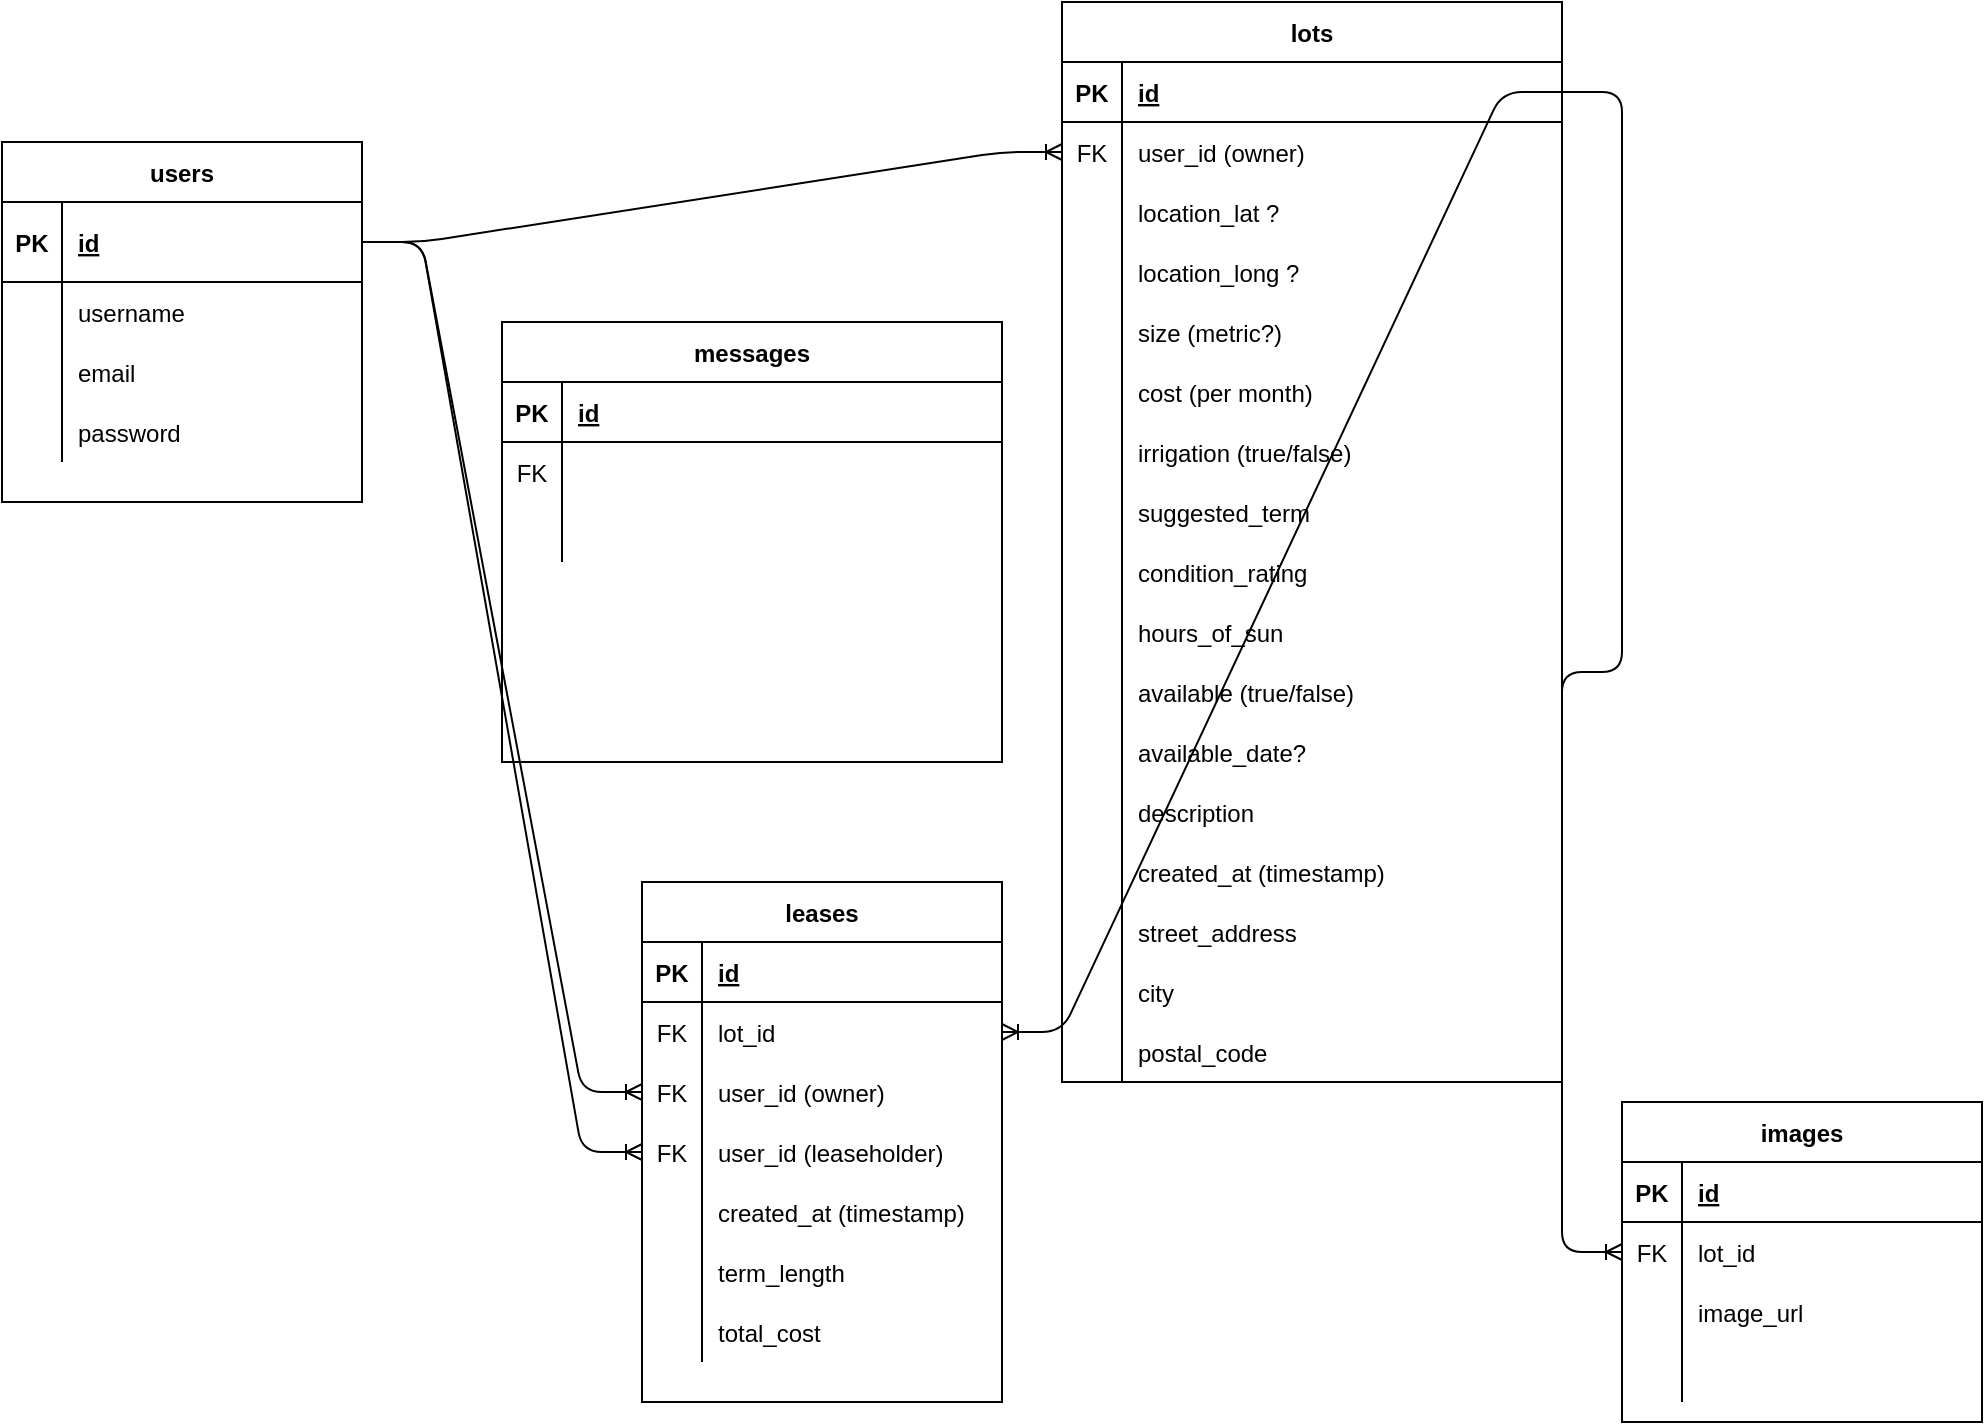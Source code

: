 <mxfile version="13.6.9" type="github">
  <diagram id="R2lEEEUBdFMjLlhIrx00" name="Page-1">
    <mxGraphModel dx="1975" dy="745" grid="1" gridSize="10" guides="1" tooltips="1" connect="1" arrows="1" fold="1" page="1" pageScale="1" pageWidth="850" pageHeight="1100" math="0" shadow="0" extFonts="Permanent Marker^https://fonts.googleapis.com/css?family=Permanent+Marker">
      <root>
        <mxCell id="0" />
        <mxCell id="1" parent="0" />
        <mxCell id="a0rwu356vrg9U6eMvAdR-112" value="" style="edgeStyle=entityRelationEdgeStyle;fontSize=12;html=1;endArrow=ERoneToMany;exitX=1;exitY=0.5;exitDx=0;exitDy=0;entryX=0;entryY=0.5;entryDx=0;entryDy=0;" parent="1" source="C-vyLk0tnHw3VtMMgP7b-3" target="a0rwu356vrg9U6eMvAdR-120" edge="1">
          <mxGeometry width="100" height="100" relative="1" as="geometry">
            <mxPoint x="340" y="490" as="sourcePoint" />
            <mxPoint x="260" y="380" as="targetPoint" />
          </mxGeometry>
        </mxCell>
        <mxCell id="a0rwu356vrg9U6eMvAdR-151" value="" style="edgeStyle=entityRelationEdgeStyle;fontSize=12;html=1;endArrow=ERoneToMany;exitX=1;exitY=0.5;exitDx=0;exitDy=0;" parent="1" source="C-vyLk0tnHw3VtMMgP7b-24" target="a0rwu356vrg9U6eMvAdR-141" edge="1">
          <mxGeometry width="100" height="100" relative="1" as="geometry">
            <mxPoint x="340" y="490" as="sourcePoint" />
            <mxPoint x="440" y="390" as="targetPoint" />
          </mxGeometry>
        </mxCell>
        <mxCell id="ce0OJSLuNJssaKW6J5mn-14" value="" style="edgeStyle=entityRelationEdgeStyle;fontSize=12;html=1;endArrow=ERoneToMany;entryX=0;entryY=0.5;entryDx=0;entryDy=0;" edge="1" parent="1" source="C-vyLk0tnHw3VtMMgP7b-24" target="ce0OJSLuNJssaKW6J5mn-5">
          <mxGeometry width="100" height="100" relative="1" as="geometry">
            <mxPoint x="500" y="60" as="sourcePoint" />
            <mxPoint x="470" y="410" as="targetPoint" />
          </mxGeometry>
        </mxCell>
        <mxCell id="C-vyLk0tnHw3VtMMgP7b-2" value="users" style="shape=table;startSize=30;container=1;collapsible=1;childLayout=tableLayout;fixedRows=1;rowLines=0;fontStyle=1;align=center;resizeLast=1;" parent="1" vertex="1">
          <mxGeometry x="-20" y="70" width="180" height="180" as="geometry" />
        </mxCell>
        <mxCell id="C-vyLk0tnHw3VtMMgP7b-3" value="" style="shape=partialRectangle;collapsible=0;dropTarget=0;pointerEvents=0;fillColor=none;points=[[0,0.5],[1,0.5]];portConstraint=eastwest;top=0;left=0;right=0;bottom=1;" parent="C-vyLk0tnHw3VtMMgP7b-2" vertex="1">
          <mxGeometry y="30" width="180" height="40" as="geometry" />
        </mxCell>
        <mxCell id="C-vyLk0tnHw3VtMMgP7b-4" value="PK" style="shape=partialRectangle;overflow=hidden;connectable=0;fillColor=none;top=0;left=0;bottom=0;right=0;fontStyle=1;" parent="C-vyLk0tnHw3VtMMgP7b-3" vertex="1">
          <mxGeometry width="30" height="40" as="geometry" />
        </mxCell>
        <mxCell id="C-vyLk0tnHw3VtMMgP7b-5" value="id" style="shape=partialRectangle;overflow=hidden;connectable=0;fillColor=none;top=0;left=0;bottom=0;right=0;align=left;spacingLeft=6;fontStyle=5;" parent="C-vyLk0tnHw3VtMMgP7b-3" vertex="1">
          <mxGeometry x="30" width="150" height="40" as="geometry" />
        </mxCell>
        <mxCell id="C-vyLk0tnHw3VtMMgP7b-6" value="" style="shape=partialRectangle;collapsible=0;dropTarget=0;pointerEvents=0;fillColor=none;points=[[0,0.5],[1,0.5]];portConstraint=eastwest;top=0;left=0;right=0;bottom=0;" parent="C-vyLk0tnHw3VtMMgP7b-2" vertex="1">
          <mxGeometry y="70" width="180" height="30" as="geometry" />
        </mxCell>
        <mxCell id="C-vyLk0tnHw3VtMMgP7b-7" value="" style="shape=partialRectangle;overflow=hidden;connectable=0;fillColor=none;top=0;left=0;bottom=0;right=0;" parent="C-vyLk0tnHw3VtMMgP7b-6" vertex="1">
          <mxGeometry width="30" height="30" as="geometry" />
        </mxCell>
        <mxCell id="C-vyLk0tnHw3VtMMgP7b-8" value="username" style="shape=partialRectangle;overflow=hidden;connectable=0;fillColor=none;top=0;left=0;bottom=0;right=0;align=left;spacingLeft=6;" parent="C-vyLk0tnHw3VtMMgP7b-6" vertex="1">
          <mxGeometry x="30" width="150" height="30" as="geometry" />
        </mxCell>
        <mxCell id="C-vyLk0tnHw3VtMMgP7b-9" value="" style="shape=partialRectangle;collapsible=0;dropTarget=0;pointerEvents=0;fillColor=none;points=[[0,0.5],[1,0.5]];portConstraint=eastwest;top=0;left=0;right=0;bottom=0;" parent="C-vyLk0tnHw3VtMMgP7b-2" vertex="1">
          <mxGeometry y="100" width="180" height="30" as="geometry" />
        </mxCell>
        <mxCell id="C-vyLk0tnHw3VtMMgP7b-10" value="" style="shape=partialRectangle;overflow=hidden;connectable=0;fillColor=none;top=0;left=0;bottom=0;right=0;" parent="C-vyLk0tnHw3VtMMgP7b-9" vertex="1">
          <mxGeometry width="30" height="30" as="geometry" />
        </mxCell>
        <mxCell id="C-vyLk0tnHw3VtMMgP7b-11" value="email" style="shape=partialRectangle;overflow=hidden;connectable=0;fillColor=none;top=0;left=0;bottom=0;right=0;align=left;spacingLeft=6;" parent="C-vyLk0tnHw3VtMMgP7b-9" vertex="1">
          <mxGeometry x="30" width="150" height="30" as="geometry" />
        </mxCell>
        <mxCell id="a0rwu356vrg9U6eMvAdR-1" value="" style="shape=partialRectangle;collapsible=0;dropTarget=0;pointerEvents=0;fillColor=none;points=[[0,0.5],[1,0.5]];portConstraint=eastwest;top=0;left=0;right=0;bottom=0;" parent="C-vyLk0tnHw3VtMMgP7b-2" vertex="1">
          <mxGeometry y="130" width="180" height="30" as="geometry" />
        </mxCell>
        <mxCell id="a0rwu356vrg9U6eMvAdR-2" value="" style="shape=partialRectangle;overflow=hidden;connectable=0;fillColor=none;top=0;left=0;bottom=0;right=0;" parent="a0rwu356vrg9U6eMvAdR-1" vertex="1">
          <mxGeometry width="30" height="30" as="geometry" />
        </mxCell>
        <mxCell id="a0rwu356vrg9U6eMvAdR-3" value="password" style="shape=partialRectangle;overflow=hidden;connectable=0;fillColor=none;top=0;left=0;bottom=0;right=0;align=left;spacingLeft=6;" parent="a0rwu356vrg9U6eMvAdR-1" vertex="1">
          <mxGeometry x="30" width="150" height="30" as="geometry" />
        </mxCell>
        <mxCell id="ce0OJSLuNJssaKW6J5mn-21" value="" style="edgeStyle=entityRelationEdgeStyle;fontSize=12;html=1;endArrow=ERoneToMany;exitX=1;exitY=0.5;exitDx=0;exitDy=0;" edge="1" parent="1" source="C-vyLk0tnHw3VtMMgP7b-3" target="a0rwu356vrg9U6eMvAdR-144">
          <mxGeometry width="100" height="100" relative="1" as="geometry">
            <mxPoint x="470" y="55" as="sourcePoint" />
            <mxPoint x="360" y="635" as="targetPoint" />
          </mxGeometry>
        </mxCell>
        <mxCell id="ce0OJSLuNJssaKW6J5mn-22" value="" style="edgeStyle=entityRelationEdgeStyle;fontSize=12;html=1;endArrow=ERoneToMany;entryX=0;entryY=0.5;entryDx=0;entryDy=0;" edge="1" parent="1" source="C-vyLk0tnHw3VtMMgP7b-3" target="a0rwu356vrg9U6eMvAdR-147">
          <mxGeometry width="100" height="100" relative="1" as="geometry">
            <mxPoint x="470" y="85" as="sourcePoint" />
            <mxPoint x="570" y="615" as="targetPoint" />
          </mxGeometry>
        </mxCell>
        <mxCell id="ce0OJSLuNJssaKW6J5mn-1" value="images" style="shape=table;startSize=30;container=1;collapsible=1;childLayout=tableLayout;fixedRows=1;rowLines=0;fontStyle=1;align=center;resizeLast=1;" vertex="1" parent="1">
          <mxGeometry x="790" y="550" width="180" height="160" as="geometry" />
        </mxCell>
        <mxCell id="ce0OJSLuNJssaKW6J5mn-2" value="" style="shape=partialRectangle;collapsible=0;dropTarget=0;pointerEvents=0;fillColor=none;top=0;left=0;bottom=1;right=0;points=[[0,0.5],[1,0.5]];portConstraint=eastwest;" vertex="1" parent="ce0OJSLuNJssaKW6J5mn-1">
          <mxGeometry y="30" width="180" height="30" as="geometry" />
        </mxCell>
        <mxCell id="ce0OJSLuNJssaKW6J5mn-3" value="PK" style="shape=partialRectangle;connectable=0;fillColor=none;top=0;left=0;bottom=0;right=0;fontStyle=1;overflow=hidden;" vertex="1" parent="ce0OJSLuNJssaKW6J5mn-2">
          <mxGeometry width="30" height="30" as="geometry" />
        </mxCell>
        <mxCell id="ce0OJSLuNJssaKW6J5mn-4" value="id" style="shape=partialRectangle;connectable=0;fillColor=none;top=0;left=0;bottom=0;right=0;align=left;spacingLeft=6;fontStyle=5;overflow=hidden;" vertex="1" parent="ce0OJSLuNJssaKW6J5mn-2">
          <mxGeometry x="30" width="150" height="30" as="geometry" />
        </mxCell>
        <mxCell id="ce0OJSLuNJssaKW6J5mn-5" value="" style="shape=partialRectangle;collapsible=0;dropTarget=0;pointerEvents=0;fillColor=none;top=0;left=0;bottom=0;right=0;points=[[0,0.5],[1,0.5]];portConstraint=eastwest;" vertex="1" parent="ce0OJSLuNJssaKW6J5mn-1">
          <mxGeometry y="60" width="180" height="30" as="geometry" />
        </mxCell>
        <mxCell id="ce0OJSLuNJssaKW6J5mn-6" value="FK" style="shape=partialRectangle;connectable=0;fillColor=none;top=0;left=0;bottom=0;right=0;editable=1;overflow=hidden;" vertex="1" parent="ce0OJSLuNJssaKW6J5mn-5">
          <mxGeometry width="30" height="30" as="geometry" />
        </mxCell>
        <mxCell id="ce0OJSLuNJssaKW6J5mn-7" value="lot_id" style="shape=partialRectangle;connectable=0;fillColor=none;top=0;left=0;bottom=0;right=0;align=left;spacingLeft=6;overflow=hidden;" vertex="1" parent="ce0OJSLuNJssaKW6J5mn-5">
          <mxGeometry x="30" width="150" height="30" as="geometry" />
        </mxCell>
        <mxCell id="ce0OJSLuNJssaKW6J5mn-8" value="" style="shape=partialRectangle;collapsible=0;dropTarget=0;pointerEvents=0;fillColor=none;top=0;left=0;bottom=0;right=0;points=[[0,0.5],[1,0.5]];portConstraint=eastwest;" vertex="1" parent="ce0OJSLuNJssaKW6J5mn-1">
          <mxGeometry y="90" width="180" height="30" as="geometry" />
        </mxCell>
        <mxCell id="ce0OJSLuNJssaKW6J5mn-9" value="" style="shape=partialRectangle;connectable=0;fillColor=none;top=0;left=0;bottom=0;right=0;editable=1;overflow=hidden;" vertex="1" parent="ce0OJSLuNJssaKW6J5mn-8">
          <mxGeometry width="30" height="30" as="geometry" />
        </mxCell>
        <mxCell id="ce0OJSLuNJssaKW6J5mn-10" value="image_url" style="shape=partialRectangle;connectable=0;fillColor=none;top=0;left=0;bottom=0;right=0;align=left;spacingLeft=6;overflow=hidden;" vertex="1" parent="ce0OJSLuNJssaKW6J5mn-8">
          <mxGeometry x="30" width="150" height="30" as="geometry" />
        </mxCell>
        <mxCell id="ce0OJSLuNJssaKW6J5mn-11" value="" style="shape=partialRectangle;collapsible=0;dropTarget=0;pointerEvents=0;fillColor=none;top=0;left=0;bottom=0;right=0;points=[[0,0.5],[1,0.5]];portConstraint=eastwest;" vertex="1" parent="ce0OJSLuNJssaKW6J5mn-1">
          <mxGeometry y="120" width="180" height="30" as="geometry" />
        </mxCell>
        <mxCell id="ce0OJSLuNJssaKW6J5mn-12" value="" style="shape=partialRectangle;connectable=0;fillColor=none;top=0;left=0;bottom=0;right=0;editable=1;overflow=hidden;" vertex="1" parent="ce0OJSLuNJssaKW6J5mn-11">
          <mxGeometry width="30" height="30" as="geometry" />
        </mxCell>
        <mxCell id="ce0OJSLuNJssaKW6J5mn-13" value="" style="shape=partialRectangle;connectable=0;fillColor=none;top=0;left=0;bottom=0;right=0;align=left;spacingLeft=6;overflow=hidden;" vertex="1" parent="ce0OJSLuNJssaKW6J5mn-11">
          <mxGeometry x="30" width="150" height="30" as="geometry" />
        </mxCell>
        <mxCell id="C-vyLk0tnHw3VtMMgP7b-23" value="lots" style="shape=table;startSize=30;container=1;collapsible=1;childLayout=tableLayout;fixedRows=1;rowLines=0;fontStyle=1;align=center;resizeLast=1;" parent="1" vertex="1">
          <mxGeometry x="510" width="250" height="540" as="geometry" />
        </mxCell>
        <mxCell id="C-vyLk0tnHw3VtMMgP7b-24" value="" style="shape=partialRectangle;collapsible=0;dropTarget=0;pointerEvents=0;fillColor=none;points=[[0,0.5],[1,0.5]];portConstraint=eastwest;top=0;left=0;right=0;bottom=1;" parent="C-vyLk0tnHw3VtMMgP7b-23" vertex="1">
          <mxGeometry y="30" width="250" height="30" as="geometry" />
        </mxCell>
        <mxCell id="C-vyLk0tnHw3VtMMgP7b-25" value="PK" style="shape=partialRectangle;overflow=hidden;connectable=0;fillColor=none;top=0;left=0;bottom=0;right=0;fontStyle=1;" parent="C-vyLk0tnHw3VtMMgP7b-24" vertex="1">
          <mxGeometry width="30" height="30" as="geometry" />
        </mxCell>
        <mxCell id="C-vyLk0tnHw3VtMMgP7b-26" value="id" style="shape=partialRectangle;overflow=hidden;connectable=0;fillColor=none;top=0;left=0;bottom=0;right=0;align=left;spacingLeft=6;fontStyle=5;" parent="C-vyLk0tnHw3VtMMgP7b-24" vertex="1">
          <mxGeometry x="30" width="220" height="30" as="geometry" />
        </mxCell>
        <mxCell id="a0rwu356vrg9U6eMvAdR-120" style="shape=partialRectangle;collapsible=0;dropTarget=0;pointerEvents=0;fillColor=none;points=[[0,0.5],[1,0.5]];portConstraint=eastwest;top=0;left=0;right=0;bottom=0;" parent="C-vyLk0tnHw3VtMMgP7b-23" vertex="1">
          <mxGeometry y="60" width="250" height="30" as="geometry" />
        </mxCell>
        <mxCell id="a0rwu356vrg9U6eMvAdR-121" value="FK" style="shape=partialRectangle;overflow=hidden;connectable=0;fillColor=none;top=0;left=0;bottom=0;right=0;" parent="a0rwu356vrg9U6eMvAdR-120" vertex="1">
          <mxGeometry width="30" height="30" as="geometry" />
        </mxCell>
        <mxCell id="a0rwu356vrg9U6eMvAdR-122" value="user_id (owner)" style="shape=partialRectangle;overflow=hidden;connectable=0;fillColor=none;top=0;left=0;bottom=0;right=0;align=left;spacingLeft=6;" parent="a0rwu356vrg9U6eMvAdR-120" vertex="1">
          <mxGeometry x="30" width="220" height="30" as="geometry" />
        </mxCell>
        <mxCell id="C-vyLk0tnHw3VtMMgP7b-27" value="" style="shape=partialRectangle;collapsible=0;dropTarget=0;pointerEvents=0;fillColor=none;points=[[0,0.5],[1,0.5]];portConstraint=eastwest;top=0;left=0;right=0;bottom=0;" parent="C-vyLk0tnHw3VtMMgP7b-23" vertex="1">
          <mxGeometry y="90" width="250" height="30" as="geometry" />
        </mxCell>
        <mxCell id="C-vyLk0tnHw3VtMMgP7b-28" value="" style="shape=partialRectangle;overflow=hidden;connectable=0;fillColor=none;top=0;left=0;bottom=0;right=0;" parent="C-vyLk0tnHw3VtMMgP7b-27" vertex="1">
          <mxGeometry width="30" height="30" as="geometry" />
        </mxCell>
        <mxCell id="C-vyLk0tnHw3VtMMgP7b-29" value="location_lat ?" style="shape=partialRectangle;overflow=hidden;connectable=0;fillColor=none;top=0;left=0;bottom=0;right=0;align=left;spacingLeft=6;" parent="C-vyLk0tnHw3VtMMgP7b-27" vertex="1">
          <mxGeometry x="30" width="220" height="30" as="geometry" />
        </mxCell>
        <mxCell id="a0rwu356vrg9U6eMvAdR-4" value="" style="shape=partialRectangle;collapsible=0;dropTarget=0;pointerEvents=0;fillColor=none;points=[[0,0.5],[1,0.5]];portConstraint=eastwest;top=0;left=0;right=0;bottom=0;" parent="C-vyLk0tnHw3VtMMgP7b-23" vertex="1">
          <mxGeometry y="120" width="250" height="30" as="geometry" />
        </mxCell>
        <mxCell id="a0rwu356vrg9U6eMvAdR-5" value="" style="shape=partialRectangle;overflow=hidden;connectable=0;fillColor=none;top=0;left=0;bottom=0;right=0;" parent="a0rwu356vrg9U6eMvAdR-4" vertex="1">
          <mxGeometry width="30" height="30" as="geometry" />
        </mxCell>
        <mxCell id="a0rwu356vrg9U6eMvAdR-6" value="location_long ?" style="shape=partialRectangle;overflow=hidden;connectable=0;fillColor=none;top=0;left=0;bottom=0;right=0;align=left;spacingLeft=6;" parent="a0rwu356vrg9U6eMvAdR-4" vertex="1">
          <mxGeometry x="30" width="220" height="30" as="geometry" />
        </mxCell>
        <mxCell id="a0rwu356vrg9U6eMvAdR-7" value="" style="shape=partialRectangle;collapsible=0;dropTarget=0;pointerEvents=0;fillColor=none;points=[[0,0.5],[1,0.5]];portConstraint=eastwest;top=0;left=0;right=0;bottom=0;" parent="C-vyLk0tnHw3VtMMgP7b-23" vertex="1">
          <mxGeometry y="150" width="250" height="30" as="geometry" />
        </mxCell>
        <mxCell id="a0rwu356vrg9U6eMvAdR-8" value="" style="shape=partialRectangle;overflow=hidden;connectable=0;fillColor=none;top=0;left=0;bottom=0;right=0;" parent="a0rwu356vrg9U6eMvAdR-7" vertex="1">
          <mxGeometry width="30" height="30" as="geometry" />
        </mxCell>
        <mxCell id="a0rwu356vrg9U6eMvAdR-9" value="size (metric?)" style="shape=partialRectangle;overflow=hidden;connectable=0;fillColor=none;top=0;left=0;bottom=0;right=0;align=left;spacingLeft=6;" parent="a0rwu356vrg9U6eMvAdR-7" vertex="1">
          <mxGeometry x="30" width="220" height="30" as="geometry" />
        </mxCell>
        <mxCell id="a0rwu356vrg9U6eMvAdR-10" value="" style="shape=partialRectangle;collapsible=0;dropTarget=0;pointerEvents=0;fillColor=none;points=[[0,0.5],[1,0.5]];portConstraint=eastwest;top=0;left=0;right=0;bottom=0;" parent="C-vyLk0tnHw3VtMMgP7b-23" vertex="1">
          <mxGeometry y="180" width="250" height="30" as="geometry" />
        </mxCell>
        <mxCell id="a0rwu356vrg9U6eMvAdR-11" value="" style="shape=partialRectangle;overflow=hidden;connectable=0;fillColor=none;top=0;left=0;bottom=0;right=0;" parent="a0rwu356vrg9U6eMvAdR-10" vertex="1">
          <mxGeometry width="30" height="30" as="geometry" />
        </mxCell>
        <mxCell id="a0rwu356vrg9U6eMvAdR-12" value="cost (per month)" style="shape=partialRectangle;overflow=hidden;connectable=0;fillColor=none;top=0;left=0;bottom=0;right=0;align=left;spacingLeft=6;" parent="a0rwu356vrg9U6eMvAdR-10" vertex="1">
          <mxGeometry x="30" width="220" height="30" as="geometry" />
        </mxCell>
        <mxCell id="a0rwu356vrg9U6eMvAdR-13" value="" style="shape=partialRectangle;collapsible=0;dropTarget=0;pointerEvents=0;fillColor=none;points=[[0,0.5],[1,0.5]];portConstraint=eastwest;top=0;left=0;right=0;bottom=0;" parent="C-vyLk0tnHw3VtMMgP7b-23" vertex="1">
          <mxGeometry y="210" width="250" height="30" as="geometry" />
        </mxCell>
        <mxCell id="a0rwu356vrg9U6eMvAdR-14" value="" style="shape=partialRectangle;overflow=hidden;connectable=0;fillColor=none;top=0;left=0;bottom=0;right=0;" parent="a0rwu356vrg9U6eMvAdR-13" vertex="1">
          <mxGeometry width="30" height="30" as="geometry" />
        </mxCell>
        <mxCell id="a0rwu356vrg9U6eMvAdR-15" value="irrigation (true/false)" style="shape=partialRectangle;overflow=hidden;connectable=0;fillColor=none;top=0;left=0;bottom=0;right=0;align=left;spacingLeft=6;" parent="a0rwu356vrg9U6eMvAdR-13" vertex="1">
          <mxGeometry x="30" width="220" height="30" as="geometry" />
        </mxCell>
        <mxCell id="a0rwu356vrg9U6eMvAdR-16" value="" style="shape=partialRectangle;collapsible=0;dropTarget=0;pointerEvents=0;fillColor=none;points=[[0,0.5],[1,0.5]];portConstraint=eastwest;top=0;left=0;right=0;bottom=0;" parent="C-vyLk0tnHw3VtMMgP7b-23" vertex="1">
          <mxGeometry y="240" width="250" height="30" as="geometry" />
        </mxCell>
        <mxCell id="a0rwu356vrg9U6eMvAdR-17" value="" style="shape=partialRectangle;overflow=hidden;connectable=0;fillColor=none;top=0;left=0;bottom=0;right=0;" parent="a0rwu356vrg9U6eMvAdR-16" vertex="1">
          <mxGeometry width="30" height="30" as="geometry" />
        </mxCell>
        <mxCell id="a0rwu356vrg9U6eMvAdR-18" value="suggested_term" style="shape=partialRectangle;overflow=hidden;connectable=0;fillColor=none;top=0;left=0;bottom=0;right=0;align=left;spacingLeft=6;" parent="a0rwu356vrg9U6eMvAdR-16" vertex="1">
          <mxGeometry x="30" width="220" height="30" as="geometry" />
        </mxCell>
        <mxCell id="a0rwu356vrg9U6eMvAdR-85" value="" style="shape=partialRectangle;collapsible=0;dropTarget=0;pointerEvents=0;fillColor=none;points=[[0,0.5],[1,0.5]];portConstraint=eastwest;top=0;left=0;right=0;bottom=0;" parent="C-vyLk0tnHw3VtMMgP7b-23" vertex="1">
          <mxGeometry y="270" width="250" height="30" as="geometry" />
        </mxCell>
        <mxCell id="a0rwu356vrg9U6eMvAdR-86" value="" style="shape=partialRectangle;overflow=hidden;connectable=0;fillColor=none;top=0;left=0;bottom=0;right=0;" parent="a0rwu356vrg9U6eMvAdR-85" vertex="1">
          <mxGeometry width="30" height="30" as="geometry" />
        </mxCell>
        <mxCell id="a0rwu356vrg9U6eMvAdR-87" value="condition_rating" style="shape=partialRectangle;overflow=hidden;connectable=0;fillColor=none;top=0;left=0;bottom=0;right=0;align=left;spacingLeft=6;" parent="a0rwu356vrg9U6eMvAdR-85" vertex="1">
          <mxGeometry x="30" width="220" height="30" as="geometry" />
        </mxCell>
        <mxCell id="a0rwu356vrg9U6eMvAdR-88" value="" style="shape=partialRectangle;collapsible=0;dropTarget=0;pointerEvents=0;fillColor=none;points=[[0,0.5],[1,0.5]];portConstraint=eastwest;top=0;left=0;right=0;bottom=0;" parent="C-vyLk0tnHw3VtMMgP7b-23" vertex="1">
          <mxGeometry y="300" width="250" height="30" as="geometry" />
        </mxCell>
        <mxCell id="a0rwu356vrg9U6eMvAdR-89" value="" style="shape=partialRectangle;overflow=hidden;connectable=0;fillColor=none;top=0;left=0;bottom=0;right=0;" parent="a0rwu356vrg9U6eMvAdR-88" vertex="1">
          <mxGeometry width="30" height="30" as="geometry" />
        </mxCell>
        <mxCell id="a0rwu356vrg9U6eMvAdR-90" value="hours_of_sun" style="shape=partialRectangle;overflow=hidden;connectable=0;fillColor=none;top=0;left=0;bottom=0;right=0;align=left;spacingLeft=6;" parent="a0rwu356vrg9U6eMvAdR-88" vertex="1">
          <mxGeometry x="30" width="220" height="30" as="geometry" />
        </mxCell>
        <mxCell id="a0rwu356vrg9U6eMvAdR-116" style="shape=partialRectangle;collapsible=0;dropTarget=0;pointerEvents=0;fillColor=none;points=[[0,0.5],[1,0.5]];portConstraint=eastwest;top=0;left=0;right=0;bottom=0;" parent="C-vyLk0tnHw3VtMMgP7b-23" vertex="1">
          <mxGeometry y="330" width="250" height="30" as="geometry" />
        </mxCell>
        <mxCell id="a0rwu356vrg9U6eMvAdR-117" style="shape=partialRectangle;overflow=hidden;connectable=0;fillColor=none;top=0;left=0;bottom=0;right=0;" parent="a0rwu356vrg9U6eMvAdR-116" vertex="1">
          <mxGeometry width="30" height="30" as="geometry" />
        </mxCell>
        <mxCell id="a0rwu356vrg9U6eMvAdR-118" value="available (true/false)" style="shape=partialRectangle;overflow=hidden;connectable=0;fillColor=none;top=0;left=0;bottom=0;right=0;align=left;spacingLeft=6;" parent="a0rwu356vrg9U6eMvAdR-116" vertex="1">
          <mxGeometry x="30" width="220" height="30" as="geometry" />
        </mxCell>
        <mxCell id="ce0OJSLuNJssaKW6J5mn-18" style="shape=partialRectangle;collapsible=0;dropTarget=0;pointerEvents=0;fillColor=none;points=[[0,0.5],[1,0.5]];portConstraint=eastwest;top=0;left=0;right=0;bottom=0;" vertex="1" parent="C-vyLk0tnHw3VtMMgP7b-23">
          <mxGeometry y="360" width="250" height="30" as="geometry" />
        </mxCell>
        <mxCell id="ce0OJSLuNJssaKW6J5mn-19" style="shape=partialRectangle;overflow=hidden;connectable=0;fillColor=none;top=0;left=0;bottom=0;right=0;" vertex="1" parent="ce0OJSLuNJssaKW6J5mn-18">
          <mxGeometry width="30" height="30" as="geometry" />
        </mxCell>
        <mxCell id="ce0OJSLuNJssaKW6J5mn-20" value="available_date?" style="shape=partialRectangle;overflow=hidden;connectable=0;fillColor=none;top=0;left=0;bottom=0;right=0;align=left;spacingLeft=6;" vertex="1" parent="ce0OJSLuNJssaKW6J5mn-18">
          <mxGeometry x="30" width="220" height="30" as="geometry" />
        </mxCell>
        <mxCell id="a0rwu356vrg9U6eMvAdR-109" style="shape=partialRectangle;collapsible=0;dropTarget=0;pointerEvents=0;fillColor=none;points=[[0,0.5],[1,0.5]];portConstraint=eastwest;top=0;left=0;right=0;bottom=0;" parent="C-vyLk0tnHw3VtMMgP7b-23" vertex="1">
          <mxGeometry y="390" width="250" height="30" as="geometry" />
        </mxCell>
        <mxCell id="a0rwu356vrg9U6eMvAdR-110" style="shape=partialRectangle;overflow=hidden;connectable=0;fillColor=none;top=0;left=0;bottom=0;right=0;" parent="a0rwu356vrg9U6eMvAdR-109" vertex="1">
          <mxGeometry width="30" height="30" as="geometry" />
        </mxCell>
        <mxCell id="a0rwu356vrg9U6eMvAdR-111" value="description" style="shape=partialRectangle;overflow=hidden;connectable=0;fillColor=none;top=0;left=0;bottom=0;right=0;align=left;spacingLeft=6;" parent="a0rwu356vrg9U6eMvAdR-109" vertex="1">
          <mxGeometry x="30" width="220" height="30" as="geometry" />
        </mxCell>
        <mxCell id="a0rwu356vrg9U6eMvAdR-91" value="" style="shape=partialRectangle;collapsible=0;dropTarget=0;pointerEvents=0;fillColor=none;points=[[0,0.5],[1,0.5]];portConstraint=eastwest;top=0;left=0;right=0;bottom=0;" parent="C-vyLk0tnHw3VtMMgP7b-23" vertex="1">
          <mxGeometry y="420" width="250" height="30" as="geometry" />
        </mxCell>
        <mxCell id="a0rwu356vrg9U6eMvAdR-92" value="" style="shape=partialRectangle;overflow=hidden;connectable=0;fillColor=none;top=0;left=0;bottom=0;right=0;" parent="a0rwu356vrg9U6eMvAdR-91" vertex="1">
          <mxGeometry width="30" height="30" as="geometry" />
        </mxCell>
        <mxCell id="a0rwu356vrg9U6eMvAdR-93" value="created_at (timestamp)" style="shape=partialRectangle;overflow=hidden;connectable=0;fillColor=none;top=0;left=0;bottom=0;right=0;align=left;spacingLeft=6;" parent="a0rwu356vrg9U6eMvAdR-91" vertex="1">
          <mxGeometry x="30" width="220" height="30" as="geometry" />
        </mxCell>
        <mxCell id="ce0OJSLuNJssaKW6J5mn-15" style="shape=partialRectangle;collapsible=0;dropTarget=0;pointerEvents=0;fillColor=none;points=[[0,0.5],[1,0.5]];portConstraint=eastwest;top=0;left=0;right=0;bottom=0;" vertex="1" parent="C-vyLk0tnHw3VtMMgP7b-23">
          <mxGeometry y="450" width="250" height="30" as="geometry" />
        </mxCell>
        <mxCell id="ce0OJSLuNJssaKW6J5mn-16" style="shape=partialRectangle;overflow=hidden;connectable=0;fillColor=none;top=0;left=0;bottom=0;right=0;" vertex="1" parent="ce0OJSLuNJssaKW6J5mn-15">
          <mxGeometry width="30" height="30" as="geometry" />
        </mxCell>
        <mxCell id="ce0OJSLuNJssaKW6J5mn-17" value="street_address" style="shape=partialRectangle;overflow=hidden;connectable=0;fillColor=none;top=0;left=0;bottom=0;right=0;align=left;spacingLeft=6;" vertex="1" parent="ce0OJSLuNJssaKW6J5mn-15">
          <mxGeometry x="30" width="220" height="30" as="geometry" />
        </mxCell>
        <mxCell id="a0rwu356vrg9U6eMvAdR-94" value="" style="shape=partialRectangle;collapsible=0;dropTarget=0;pointerEvents=0;fillColor=none;points=[[0,0.5],[1,0.5]];portConstraint=eastwest;top=0;left=0;right=0;bottom=0;" parent="C-vyLk0tnHw3VtMMgP7b-23" vertex="1">
          <mxGeometry y="480" width="250" height="30" as="geometry" />
        </mxCell>
        <mxCell id="a0rwu356vrg9U6eMvAdR-95" value="" style="shape=partialRectangle;overflow=hidden;connectable=0;fillColor=none;top=0;left=0;bottom=0;right=0;" parent="a0rwu356vrg9U6eMvAdR-94" vertex="1">
          <mxGeometry width="30" height="30" as="geometry" />
        </mxCell>
        <mxCell id="a0rwu356vrg9U6eMvAdR-96" value="city" style="shape=partialRectangle;overflow=hidden;connectable=0;fillColor=none;top=0;left=0;bottom=0;right=0;align=left;spacingLeft=6;" parent="a0rwu356vrg9U6eMvAdR-94" vertex="1">
          <mxGeometry x="30" width="220" height="30" as="geometry" />
        </mxCell>
        <mxCell id="a0rwu356vrg9U6eMvAdR-97" value="" style="shape=partialRectangle;collapsible=0;dropTarget=0;pointerEvents=0;fillColor=none;points=[[0,0.5],[1,0.5]];portConstraint=eastwest;top=0;left=0;right=0;bottom=0;" parent="C-vyLk0tnHw3VtMMgP7b-23" vertex="1">
          <mxGeometry y="510" width="250" height="30" as="geometry" />
        </mxCell>
        <mxCell id="a0rwu356vrg9U6eMvAdR-98" value="" style="shape=partialRectangle;overflow=hidden;connectable=0;fillColor=none;top=0;left=0;bottom=0;right=0;" parent="a0rwu356vrg9U6eMvAdR-97" vertex="1">
          <mxGeometry width="30" height="30" as="geometry" />
        </mxCell>
        <mxCell id="a0rwu356vrg9U6eMvAdR-99" value="postal_code" style="shape=partialRectangle;overflow=hidden;connectable=0;fillColor=none;top=0;left=0;bottom=0;right=0;align=left;spacingLeft=6;" parent="a0rwu356vrg9U6eMvAdR-97" vertex="1">
          <mxGeometry x="30" width="220" height="30" as="geometry" />
        </mxCell>
        <mxCell id="C-vyLk0tnHw3VtMMgP7b-13" value="messages" style="shape=table;startSize=30;container=1;collapsible=1;childLayout=tableLayout;fixedRows=1;rowLines=0;fontStyle=1;align=center;resizeLast=1;" parent="1" vertex="1">
          <mxGeometry x="230" y="160" width="250" height="220" as="geometry" />
        </mxCell>
        <mxCell id="C-vyLk0tnHw3VtMMgP7b-14" value="" style="shape=partialRectangle;collapsible=0;dropTarget=0;pointerEvents=0;fillColor=none;points=[[0,0.5],[1,0.5]];portConstraint=eastwest;top=0;left=0;right=0;bottom=1;" parent="C-vyLk0tnHw3VtMMgP7b-13" vertex="1">
          <mxGeometry y="30" width="250" height="30" as="geometry" />
        </mxCell>
        <mxCell id="C-vyLk0tnHw3VtMMgP7b-15" value="PK" style="shape=partialRectangle;overflow=hidden;connectable=0;fillColor=none;top=0;left=0;bottom=0;right=0;fontStyle=1;" parent="C-vyLk0tnHw3VtMMgP7b-14" vertex="1">
          <mxGeometry width="30" height="30" as="geometry" />
        </mxCell>
        <mxCell id="C-vyLk0tnHw3VtMMgP7b-16" value="id" style="shape=partialRectangle;overflow=hidden;connectable=0;fillColor=none;top=0;left=0;bottom=0;right=0;align=left;spacingLeft=6;fontStyle=5;" parent="C-vyLk0tnHw3VtMMgP7b-14" vertex="1">
          <mxGeometry x="30" width="220" height="30" as="geometry" />
        </mxCell>
        <mxCell id="C-vyLk0tnHw3VtMMgP7b-17" value="" style="shape=partialRectangle;collapsible=0;dropTarget=0;pointerEvents=0;fillColor=none;points=[[0,0.5],[1,0.5]];portConstraint=eastwest;top=0;left=0;right=0;bottom=0;" parent="C-vyLk0tnHw3VtMMgP7b-13" vertex="1">
          <mxGeometry y="60" width="250" height="30" as="geometry" />
        </mxCell>
        <mxCell id="C-vyLk0tnHw3VtMMgP7b-18" value="FK" style="shape=partialRectangle;overflow=hidden;connectable=0;fillColor=none;top=0;left=0;bottom=0;right=0;" parent="C-vyLk0tnHw3VtMMgP7b-17" vertex="1">
          <mxGeometry width="30" height="30" as="geometry" />
        </mxCell>
        <mxCell id="C-vyLk0tnHw3VtMMgP7b-19" value="" style="shape=partialRectangle;overflow=hidden;connectable=0;fillColor=none;top=0;left=0;bottom=0;right=0;align=left;spacingLeft=6;" parent="C-vyLk0tnHw3VtMMgP7b-17" vertex="1">
          <mxGeometry x="30" width="220" height="30" as="geometry" />
        </mxCell>
        <mxCell id="C-vyLk0tnHw3VtMMgP7b-20" value="" style="shape=partialRectangle;collapsible=0;dropTarget=0;pointerEvents=0;fillColor=none;points=[[0,0.5],[1,0.5]];portConstraint=eastwest;top=0;left=0;right=0;bottom=0;" parent="C-vyLk0tnHw3VtMMgP7b-13" vertex="1">
          <mxGeometry y="90" width="250" height="30" as="geometry" />
        </mxCell>
        <mxCell id="C-vyLk0tnHw3VtMMgP7b-21" value="" style="shape=partialRectangle;overflow=hidden;connectable=0;fillColor=none;top=0;left=0;bottom=0;right=0;" parent="C-vyLk0tnHw3VtMMgP7b-20" vertex="1">
          <mxGeometry width="30" height="30" as="geometry" />
        </mxCell>
        <mxCell id="C-vyLk0tnHw3VtMMgP7b-22" value="" style="shape=partialRectangle;overflow=hidden;connectable=0;fillColor=none;top=0;left=0;bottom=0;right=0;align=left;spacingLeft=6;" parent="C-vyLk0tnHw3VtMMgP7b-20" vertex="1">
          <mxGeometry x="30" width="220" height="30" as="geometry" />
        </mxCell>
        <mxCell id="a0rwu356vrg9U6eMvAdR-137" value="leases" style="shape=table;startSize=30;container=1;collapsible=1;childLayout=tableLayout;fixedRows=1;rowLines=0;fontStyle=1;align=center;resizeLast=1;" parent="1" vertex="1">
          <mxGeometry x="300" y="440" width="180" height="260" as="geometry" />
        </mxCell>
        <mxCell id="a0rwu356vrg9U6eMvAdR-138" value="" style="shape=partialRectangle;collapsible=0;dropTarget=0;pointerEvents=0;fillColor=none;top=0;left=0;bottom=1;right=0;points=[[0,0.5],[1,0.5]];portConstraint=eastwest;" parent="a0rwu356vrg9U6eMvAdR-137" vertex="1">
          <mxGeometry y="30" width="180" height="30" as="geometry" />
        </mxCell>
        <mxCell id="a0rwu356vrg9U6eMvAdR-139" value="PK" style="shape=partialRectangle;connectable=0;fillColor=none;top=0;left=0;bottom=0;right=0;fontStyle=1;overflow=hidden;" parent="a0rwu356vrg9U6eMvAdR-138" vertex="1">
          <mxGeometry width="30" height="30" as="geometry" />
        </mxCell>
        <mxCell id="a0rwu356vrg9U6eMvAdR-140" value="id" style="shape=partialRectangle;connectable=0;fillColor=none;top=0;left=0;bottom=0;right=0;align=left;spacingLeft=6;fontStyle=5;overflow=hidden;" parent="a0rwu356vrg9U6eMvAdR-138" vertex="1">
          <mxGeometry x="30" width="150" height="30" as="geometry" />
        </mxCell>
        <mxCell id="a0rwu356vrg9U6eMvAdR-141" value="" style="shape=partialRectangle;collapsible=0;dropTarget=0;pointerEvents=0;fillColor=none;top=0;left=0;bottom=0;right=0;points=[[0,0.5],[1,0.5]];portConstraint=eastwest;" parent="a0rwu356vrg9U6eMvAdR-137" vertex="1">
          <mxGeometry y="60" width="180" height="30" as="geometry" />
        </mxCell>
        <mxCell id="a0rwu356vrg9U6eMvAdR-142" value="FK" style="shape=partialRectangle;connectable=0;fillColor=none;top=0;left=0;bottom=0;right=0;editable=1;overflow=hidden;" parent="a0rwu356vrg9U6eMvAdR-141" vertex="1">
          <mxGeometry width="30" height="30" as="geometry" />
        </mxCell>
        <mxCell id="a0rwu356vrg9U6eMvAdR-143" value="lot_id" style="shape=partialRectangle;connectable=0;fillColor=none;top=0;left=0;bottom=0;right=0;align=left;spacingLeft=6;overflow=hidden;" parent="a0rwu356vrg9U6eMvAdR-141" vertex="1">
          <mxGeometry x="30" width="150" height="30" as="geometry" />
        </mxCell>
        <mxCell id="a0rwu356vrg9U6eMvAdR-144" value="" style="shape=partialRectangle;collapsible=0;dropTarget=0;pointerEvents=0;fillColor=none;top=0;left=0;bottom=0;right=0;points=[[0,0.5],[1,0.5]];portConstraint=eastwest;" parent="a0rwu356vrg9U6eMvAdR-137" vertex="1">
          <mxGeometry y="90" width="180" height="30" as="geometry" />
        </mxCell>
        <mxCell id="a0rwu356vrg9U6eMvAdR-145" value="FK" style="shape=partialRectangle;connectable=0;fillColor=none;top=0;left=0;bottom=0;right=0;editable=1;overflow=hidden;" parent="a0rwu356vrg9U6eMvAdR-144" vertex="1">
          <mxGeometry width="30" height="30" as="geometry" />
        </mxCell>
        <mxCell id="a0rwu356vrg9U6eMvAdR-146" value="user_id (owner)" style="shape=partialRectangle;connectable=0;fillColor=none;top=0;left=0;bottom=0;right=0;align=left;spacingLeft=6;overflow=hidden;" parent="a0rwu356vrg9U6eMvAdR-144" vertex="1">
          <mxGeometry x="30" width="150" height="30" as="geometry" />
        </mxCell>
        <mxCell id="a0rwu356vrg9U6eMvAdR-147" value="" style="shape=partialRectangle;collapsible=0;dropTarget=0;pointerEvents=0;fillColor=none;top=0;left=0;bottom=0;right=0;points=[[0,0.5],[1,0.5]];portConstraint=eastwest;" parent="a0rwu356vrg9U6eMvAdR-137" vertex="1">
          <mxGeometry y="120" width="180" height="30" as="geometry" />
        </mxCell>
        <mxCell id="a0rwu356vrg9U6eMvAdR-148" value="FK" style="shape=partialRectangle;connectable=0;fillColor=none;top=0;left=0;bottom=0;right=0;editable=1;overflow=hidden;" parent="a0rwu356vrg9U6eMvAdR-147" vertex="1">
          <mxGeometry width="30" height="30" as="geometry" />
        </mxCell>
        <mxCell id="a0rwu356vrg9U6eMvAdR-149" value="user_id (leaseholder)" style="shape=partialRectangle;connectable=0;fillColor=none;top=0;left=0;bottom=0;right=0;align=left;spacingLeft=6;overflow=hidden;" parent="a0rwu356vrg9U6eMvAdR-147" vertex="1">
          <mxGeometry x="30" width="150" height="30" as="geometry" />
        </mxCell>
        <mxCell id="a0rwu356vrg9U6eMvAdR-152" style="shape=partialRectangle;collapsible=0;dropTarget=0;pointerEvents=0;fillColor=none;top=0;left=0;bottom=0;right=0;points=[[0,0.5],[1,0.5]];portConstraint=eastwest;" parent="a0rwu356vrg9U6eMvAdR-137" vertex="1">
          <mxGeometry y="150" width="180" height="30" as="geometry" />
        </mxCell>
        <mxCell id="a0rwu356vrg9U6eMvAdR-153" style="shape=partialRectangle;connectable=0;fillColor=none;top=0;left=0;bottom=0;right=0;editable=1;overflow=hidden;" parent="a0rwu356vrg9U6eMvAdR-152" vertex="1">
          <mxGeometry width="30" height="30" as="geometry" />
        </mxCell>
        <mxCell id="a0rwu356vrg9U6eMvAdR-154" value="created_at (timestamp)" style="shape=partialRectangle;connectable=0;fillColor=none;top=0;left=0;bottom=0;right=0;align=left;spacingLeft=6;overflow=hidden;" parent="a0rwu356vrg9U6eMvAdR-152" vertex="1">
          <mxGeometry x="30" width="150" height="30" as="geometry" />
        </mxCell>
        <mxCell id="a0rwu356vrg9U6eMvAdR-155" style="shape=partialRectangle;collapsible=0;dropTarget=0;pointerEvents=0;fillColor=none;top=0;left=0;bottom=0;right=0;points=[[0,0.5],[1,0.5]];portConstraint=eastwest;" parent="a0rwu356vrg9U6eMvAdR-137" vertex="1">
          <mxGeometry y="180" width="180" height="30" as="geometry" />
        </mxCell>
        <mxCell id="a0rwu356vrg9U6eMvAdR-156" style="shape=partialRectangle;connectable=0;fillColor=none;top=0;left=0;bottom=0;right=0;editable=1;overflow=hidden;" parent="a0rwu356vrg9U6eMvAdR-155" vertex="1">
          <mxGeometry width="30" height="30" as="geometry" />
        </mxCell>
        <mxCell id="a0rwu356vrg9U6eMvAdR-157" value="term_length" style="shape=partialRectangle;connectable=0;fillColor=none;top=0;left=0;bottom=0;right=0;align=left;spacingLeft=6;overflow=hidden;" parent="a0rwu356vrg9U6eMvAdR-155" vertex="1">
          <mxGeometry x="30" width="150" height="30" as="geometry" />
        </mxCell>
        <mxCell id="ce0OJSLuNJssaKW6J5mn-23" style="shape=partialRectangle;collapsible=0;dropTarget=0;pointerEvents=0;fillColor=none;top=0;left=0;bottom=0;right=0;points=[[0,0.5],[1,0.5]];portConstraint=eastwest;" vertex="1" parent="a0rwu356vrg9U6eMvAdR-137">
          <mxGeometry y="210" width="180" height="30" as="geometry" />
        </mxCell>
        <mxCell id="ce0OJSLuNJssaKW6J5mn-24" style="shape=partialRectangle;connectable=0;fillColor=none;top=0;left=0;bottom=0;right=0;editable=1;overflow=hidden;" vertex="1" parent="ce0OJSLuNJssaKW6J5mn-23">
          <mxGeometry width="30" height="30" as="geometry" />
        </mxCell>
        <mxCell id="ce0OJSLuNJssaKW6J5mn-25" value="total_cost" style="shape=partialRectangle;connectable=0;fillColor=none;top=0;left=0;bottom=0;right=0;align=left;spacingLeft=6;overflow=hidden;" vertex="1" parent="ce0OJSLuNJssaKW6J5mn-23">
          <mxGeometry x="30" width="150" height="30" as="geometry" />
        </mxCell>
      </root>
    </mxGraphModel>
  </diagram>
</mxfile>
